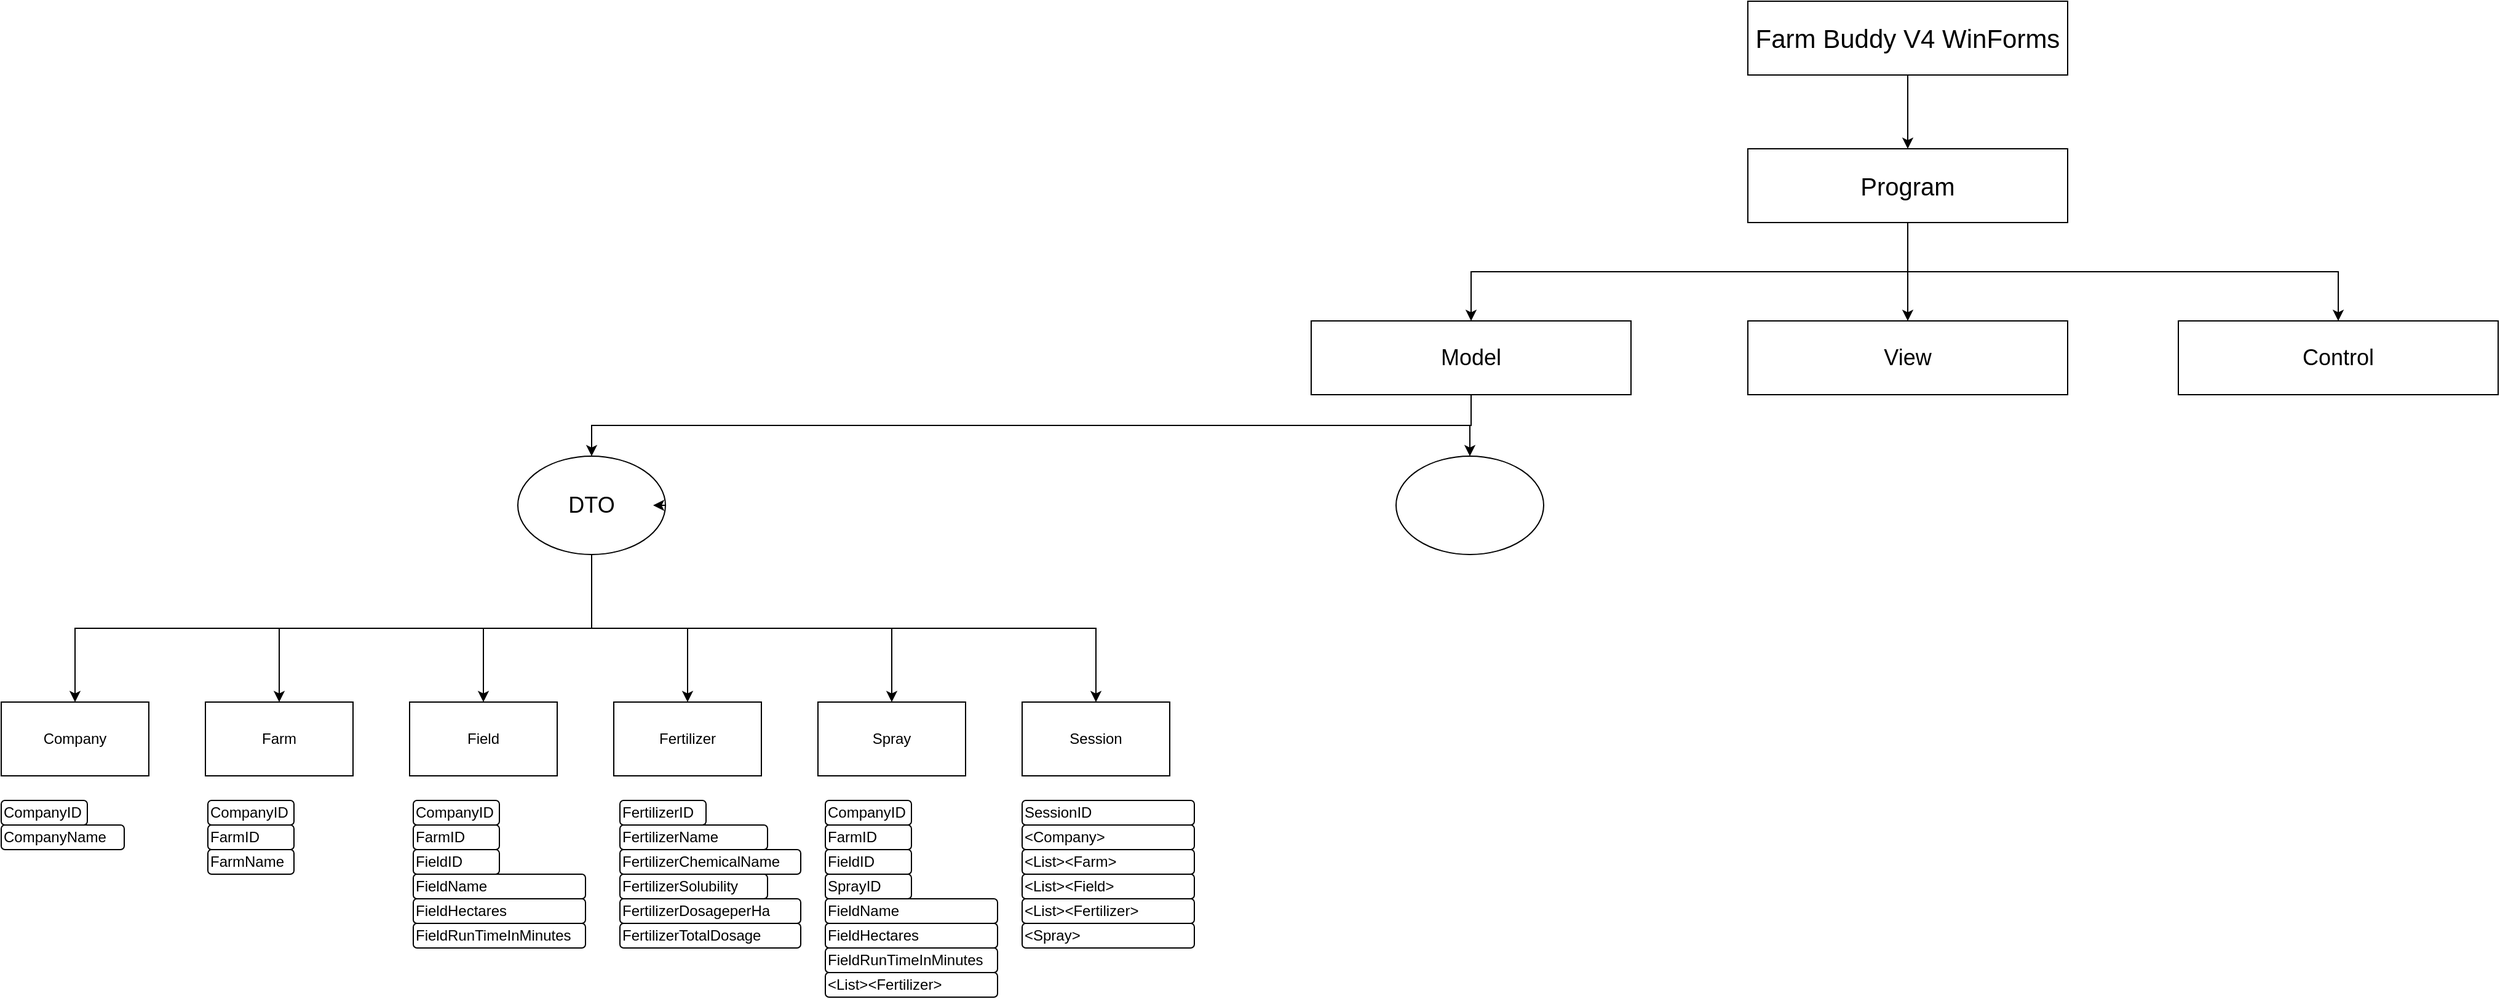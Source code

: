 <mxfile version="26.0.8">
  <diagram name="Page-1" id="rvxdswPpxdnA73cwBW_b">
    <mxGraphModel dx="1862" dy="1734" grid="1" gridSize="10" guides="1" tooltips="1" connect="1" arrows="1" fold="1" page="1" pageScale="1" pageWidth="827" pageHeight="1169" math="0" shadow="0">
      <root>
        <mxCell id="0" />
        <mxCell id="1" parent="0" />
        <mxCell id="GMc7GOkL7Nr8vXzrnaBm-32" style="edgeStyle=orthogonalEdgeStyle;rounded=0;orthogonalLoop=1;jettySize=auto;html=1;exitX=0.5;exitY=1;exitDx=0;exitDy=0;entryX=0.5;entryY=0;entryDx=0;entryDy=0;" edge="1" parent="1" source="4lTw-KqsmBAIjCPtbyVE-1" target="GMc7GOkL7Nr8vXzrnaBm-29">
          <mxGeometry relative="1" as="geometry" />
        </mxCell>
        <mxCell id="GMc7GOkL7Nr8vXzrnaBm-33" style="edgeStyle=orthogonalEdgeStyle;rounded=0;orthogonalLoop=1;jettySize=auto;html=1;exitX=0.5;exitY=1;exitDx=0;exitDy=0;entryX=0.5;entryY=0;entryDx=0;entryDy=0;" edge="1" parent="1" source="4lTw-KqsmBAIjCPtbyVE-1" target="GMc7GOkL7Nr8vXzrnaBm-27">
          <mxGeometry relative="1" as="geometry" />
        </mxCell>
        <mxCell id="4lTw-KqsmBAIjCPtbyVE-1" value="&lt;div&gt;&lt;font&gt;Model&lt;/font&gt;&lt;/div&gt;" style="rounded=0;whiteSpace=wrap;html=1;align=center;fontSize=18;" parent="1" vertex="1">
          <mxGeometry x="345" y="10" width="260" height="60" as="geometry" />
        </mxCell>
        <mxCell id="4lTw-KqsmBAIjCPtbyVE-12" value="Company" style="rounded=0;whiteSpace=wrap;html=1;verticalAlign=middle;" parent="1" vertex="1">
          <mxGeometry x="-720" y="320" width="120" height="60" as="geometry" />
        </mxCell>
        <mxCell id="4lTw-KqsmBAIjCPtbyVE-13" value="Farm" style="rounded=0;whiteSpace=wrap;html=1;verticalAlign=middle;" parent="1" vertex="1">
          <mxGeometry x="-554" y="320" width="120" height="60" as="geometry" />
        </mxCell>
        <mxCell id="4lTw-KqsmBAIjCPtbyVE-14" value="Field" style="rounded=0;whiteSpace=wrap;html=1;verticalAlign=middle;" parent="1" vertex="1">
          <mxGeometry x="-388" y="320" width="120" height="60" as="geometry" />
        </mxCell>
        <mxCell id="4lTw-KqsmBAIjCPtbyVE-20" value="&lt;div&gt;Fertilizer&lt;/div&gt;" style="rounded=0;whiteSpace=wrap;html=1;verticalAlign=middle;" parent="1" vertex="1">
          <mxGeometry x="-222" y="320" width="120" height="60" as="geometry" />
        </mxCell>
        <mxCell id="4lTw-KqsmBAIjCPtbyVE-21" value="&lt;div&gt;Spray&lt;/div&gt;" style="rounded=0;whiteSpace=wrap;html=1;verticalAlign=middle;" parent="1" vertex="1">
          <mxGeometry x="-56" y="320" width="120" height="60" as="geometry" />
        </mxCell>
        <mxCell id="4lTw-KqsmBAIjCPtbyVE-23" value="&lt;div&gt;CompanyID&lt;/div&gt;" style="rounded=1;whiteSpace=wrap;html=1;align=left;" parent="1" vertex="1">
          <mxGeometry x="-720" y="400" width="70" height="20" as="geometry" />
        </mxCell>
        <mxCell id="4lTw-KqsmBAIjCPtbyVE-24" value="&lt;div&gt;CompanyID&lt;/div&gt;" style="rounded=1;whiteSpace=wrap;html=1;align=left;" parent="1" vertex="1">
          <mxGeometry x="-552" y="400" width="70" height="20" as="geometry" />
        </mxCell>
        <mxCell id="4lTw-KqsmBAIjCPtbyVE-26" value="&lt;div&gt;CompanyID&lt;/div&gt;" style="rounded=1;whiteSpace=wrap;html=1;align=left;" parent="1" vertex="1">
          <mxGeometry x="-385" y="400" width="70" height="20" as="geometry" />
        </mxCell>
        <mxCell id="4lTw-KqsmBAIjCPtbyVE-27" value="&lt;div&gt;FertilizerID&lt;/div&gt;" style="rounded=1;whiteSpace=wrap;html=1;align=left;" parent="1" vertex="1">
          <mxGeometry x="-217" y="400" width="70" height="20" as="geometry" />
        </mxCell>
        <mxCell id="4lTw-KqsmBAIjCPtbyVE-31" value="&lt;div&gt;FarmName&lt;/div&gt;" style="rounded=1;whiteSpace=wrap;html=1;align=left;" parent="1" vertex="1">
          <mxGeometry x="-552" y="440" width="70" height="20" as="geometry" />
        </mxCell>
        <mxCell id="4lTw-KqsmBAIjCPtbyVE-32" value="&lt;div&gt;CompanyName&lt;/div&gt;" style="rounded=1;whiteSpace=wrap;html=1;align=left;" parent="1" vertex="1">
          <mxGeometry x="-720" y="420" width="100" height="20" as="geometry" />
        </mxCell>
        <mxCell id="4lTw-KqsmBAIjCPtbyVE-33" value="&lt;div&gt;FarmID&lt;/div&gt;" style="rounded=1;whiteSpace=wrap;html=1;align=left;" parent="1" vertex="1">
          <mxGeometry x="-552" y="420" width="70" height="20" as="geometry" />
        </mxCell>
        <mxCell id="4lTw-KqsmBAIjCPtbyVE-34" value="&lt;div&gt;FarmID&lt;/div&gt;" style="rounded=1;whiteSpace=wrap;html=1;align=left;" parent="1" vertex="1">
          <mxGeometry x="-385" y="420" width="70" height="20" as="geometry" />
        </mxCell>
        <mxCell id="4lTw-KqsmBAIjCPtbyVE-35" value="&lt;div&gt;FieldID&lt;/div&gt;" style="rounded=1;whiteSpace=wrap;html=1;align=left;" parent="1" vertex="1">
          <mxGeometry x="-385" y="440" width="70" height="20" as="geometry" />
        </mxCell>
        <mxCell id="4lTw-KqsmBAIjCPtbyVE-40" value="&lt;div&gt;CompanyID&lt;/div&gt;" style="rounded=1;whiteSpace=wrap;html=1;align=left;" parent="1" vertex="1">
          <mxGeometry x="-50" y="400" width="70" height="20" as="geometry" />
        </mxCell>
        <mxCell id="4lTw-KqsmBAIjCPtbyVE-41" value="&lt;div&gt;FarmID&lt;/div&gt;" style="rounded=1;whiteSpace=wrap;html=1;align=left;" parent="1" vertex="1">
          <mxGeometry x="-50" y="420" width="70" height="20" as="geometry" />
        </mxCell>
        <mxCell id="4lTw-KqsmBAIjCPtbyVE-42" value="&lt;div&gt;FieldID&lt;/div&gt;" style="rounded=1;whiteSpace=wrap;html=1;align=left;" parent="1" vertex="1">
          <mxGeometry x="-50" y="440" width="70" height="20" as="geometry" />
        </mxCell>
        <mxCell id="4lTw-KqsmBAIjCPtbyVE-43" value="&lt;div&gt;SprayID&lt;/div&gt;" style="rounded=1;whiteSpace=wrap;html=1;align=left;" parent="1" vertex="1">
          <mxGeometry x="-50" y="460" width="70" height="20" as="geometry" />
        </mxCell>
        <mxCell id="4lTw-KqsmBAIjCPtbyVE-46" value="FieldName" style="rounded=1;whiteSpace=wrap;html=1;align=left;" parent="1" vertex="1">
          <mxGeometry x="-385" y="460" width="140" height="20" as="geometry" />
        </mxCell>
        <mxCell id="4lTw-KqsmBAIjCPtbyVE-47" value="&lt;div&gt;FieldHectares&lt;/div&gt;" style="rounded=1;whiteSpace=wrap;html=1;align=left;" parent="1" vertex="1">
          <mxGeometry x="-385" y="480" width="140" height="20" as="geometry" />
        </mxCell>
        <mxCell id="4lTw-KqsmBAIjCPtbyVE-48" value="FieldRunTimeInMinutes" style="rounded=1;whiteSpace=wrap;html=1;align=left;" parent="1" vertex="1">
          <mxGeometry x="-385" y="500" width="140" height="20" as="geometry" />
        </mxCell>
        <mxCell id="4lTw-KqsmBAIjCPtbyVE-51" value="&lt;div&gt;FertilizerName&lt;/div&gt;" style="rounded=1;whiteSpace=wrap;html=1;align=left;" parent="1" vertex="1">
          <mxGeometry x="-217" y="420" width="120" height="20" as="geometry" />
        </mxCell>
        <mxCell id="4lTw-KqsmBAIjCPtbyVE-53" value="FieldName" style="rounded=1;whiteSpace=wrap;html=1;align=left;" parent="1" vertex="1">
          <mxGeometry x="-50" y="480" width="140" height="20" as="geometry" />
        </mxCell>
        <mxCell id="4lTw-KqsmBAIjCPtbyVE-54" value="&lt;div&gt;FieldHectares&lt;/div&gt;" style="rounded=1;whiteSpace=wrap;html=1;align=left;" parent="1" vertex="1">
          <mxGeometry x="-50" y="500" width="140" height="20" as="geometry" />
        </mxCell>
        <mxCell id="4lTw-KqsmBAIjCPtbyVE-55" value="FieldRunTimeInMinutes" style="rounded=1;whiteSpace=wrap;html=1;align=left;" parent="1" vertex="1">
          <mxGeometry x="-50" y="520" width="140" height="20" as="geometry" />
        </mxCell>
        <mxCell id="4lTw-KqsmBAIjCPtbyVE-59" value="FertilizerChemicalName" style="rounded=1;whiteSpace=wrap;html=1;align=left;" parent="1" vertex="1">
          <mxGeometry x="-217" y="440" width="147" height="20" as="geometry" />
        </mxCell>
        <mxCell id="4lTw-KqsmBAIjCPtbyVE-60" value="&lt;div&gt;FertilizerSolubility&lt;/div&gt;" style="rounded=1;whiteSpace=wrap;html=1;align=left;" parent="1" vertex="1">
          <mxGeometry x="-217" y="460" width="120" height="20" as="geometry" />
        </mxCell>
        <mxCell id="4lTw-KqsmBAIjCPtbyVE-61" value="&lt;div&gt;FertilizerDosageperHa&lt;/div&gt;" style="rounded=1;whiteSpace=wrap;html=1;align=left;" parent="1" vertex="1">
          <mxGeometry x="-217" y="480" width="147" height="20" as="geometry" />
        </mxCell>
        <mxCell id="4lTw-KqsmBAIjCPtbyVE-62" value="&lt;div&gt;FertilizerTotalDosage&lt;/div&gt;" style="rounded=1;whiteSpace=wrap;html=1;align=left;" parent="1" vertex="1">
          <mxGeometry x="-217" y="500" width="147" height="20" as="geometry" />
        </mxCell>
        <mxCell id="4lTw-KqsmBAIjCPtbyVE-63" value="&amp;lt;List&amp;gt;&amp;lt;Fertilizer&amp;gt;" style="rounded=1;whiteSpace=wrap;html=1;align=left;" parent="1" vertex="1">
          <mxGeometry x="-50" y="540" width="140" height="20" as="geometry" />
        </mxCell>
        <mxCell id="GMc7GOkL7Nr8vXzrnaBm-2" value="&lt;div&gt;Session&lt;/div&gt;" style="rounded=0;whiteSpace=wrap;html=1;verticalAlign=middle;" vertex="1" parent="1">
          <mxGeometry x="110" y="320" width="120" height="60" as="geometry" />
        </mxCell>
        <mxCell id="GMc7GOkL7Nr8vXzrnaBm-7" value="SessionID" style="rounded=1;whiteSpace=wrap;html=1;align=left;" vertex="1" parent="1">
          <mxGeometry x="110" y="400" width="140" height="20" as="geometry" />
        </mxCell>
        <mxCell id="GMc7GOkL7Nr8vXzrnaBm-8" value="&amp;lt;Company&amp;gt;" style="rounded=1;whiteSpace=wrap;html=1;align=left;" vertex="1" parent="1">
          <mxGeometry x="110" y="420" width="140" height="20" as="geometry" />
        </mxCell>
        <mxCell id="GMc7GOkL7Nr8vXzrnaBm-9" value="&amp;lt;List&amp;gt;&amp;lt;Farm&amp;gt;" style="rounded=1;whiteSpace=wrap;html=1;align=left;" vertex="1" parent="1">
          <mxGeometry x="110" y="440" width="140" height="20" as="geometry" />
        </mxCell>
        <mxCell id="GMc7GOkL7Nr8vXzrnaBm-10" value="&amp;lt;List&amp;gt;&amp;lt;Field&amp;gt;" style="rounded=1;whiteSpace=wrap;html=1;align=left;" vertex="1" parent="1">
          <mxGeometry x="110" y="460" width="140" height="20" as="geometry" />
        </mxCell>
        <mxCell id="GMc7GOkL7Nr8vXzrnaBm-11" value="&amp;lt;List&amp;gt;&amp;lt;Fertilizer&amp;gt;" style="rounded=1;whiteSpace=wrap;html=1;align=left;" vertex="1" parent="1">
          <mxGeometry x="110" y="480" width="140" height="20" as="geometry" />
        </mxCell>
        <mxCell id="GMc7GOkL7Nr8vXzrnaBm-12" value="&amp;lt;Spray&amp;gt;" style="rounded=1;whiteSpace=wrap;html=1;align=left;" vertex="1" parent="1">
          <mxGeometry x="110" y="500" width="140" height="20" as="geometry" />
        </mxCell>
        <mxCell id="GMc7GOkL7Nr8vXzrnaBm-35" style="edgeStyle=orthogonalEdgeStyle;rounded=0;orthogonalLoop=1;jettySize=auto;html=1;exitX=0.5;exitY=1;exitDx=0;exitDy=0;entryX=0.5;entryY=0;entryDx=0;entryDy=0;" edge="1" parent="1" source="GMc7GOkL7Nr8vXzrnaBm-27" target="4lTw-KqsmBAIjCPtbyVE-12">
          <mxGeometry relative="1" as="geometry" />
        </mxCell>
        <mxCell id="GMc7GOkL7Nr8vXzrnaBm-36" style="edgeStyle=orthogonalEdgeStyle;rounded=0;orthogonalLoop=1;jettySize=auto;html=1;exitX=0.5;exitY=1;exitDx=0;exitDy=0;entryX=0.5;entryY=0;entryDx=0;entryDy=0;" edge="1" parent="1" source="GMc7GOkL7Nr8vXzrnaBm-27" target="4lTw-KqsmBAIjCPtbyVE-13">
          <mxGeometry relative="1" as="geometry" />
        </mxCell>
        <mxCell id="GMc7GOkL7Nr8vXzrnaBm-37" style="edgeStyle=orthogonalEdgeStyle;rounded=0;orthogonalLoop=1;jettySize=auto;html=1;exitX=0.5;exitY=1;exitDx=0;exitDy=0;entryX=0.5;entryY=0;entryDx=0;entryDy=0;" edge="1" parent="1" source="GMc7GOkL7Nr8vXzrnaBm-27" target="4lTw-KqsmBAIjCPtbyVE-14">
          <mxGeometry relative="1" as="geometry" />
        </mxCell>
        <mxCell id="GMc7GOkL7Nr8vXzrnaBm-38" style="edgeStyle=orthogonalEdgeStyle;rounded=0;orthogonalLoop=1;jettySize=auto;html=1;exitX=0.5;exitY=1;exitDx=0;exitDy=0;entryX=0.5;entryY=0;entryDx=0;entryDy=0;" edge="1" parent="1" source="GMc7GOkL7Nr8vXzrnaBm-27" target="4lTw-KqsmBAIjCPtbyVE-20">
          <mxGeometry relative="1" as="geometry" />
        </mxCell>
        <mxCell id="GMc7GOkL7Nr8vXzrnaBm-39" style="edgeStyle=orthogonalEdgeStyle;rounded=0;orthogonalLoop=1;jettySize=auto;html=1;exitX=0.5;exitY=1;exitDx=0;exitDy=0;entryX=0.5;entryY=0;entryDx=0;entryDy=0;" edge="1" parent="1" source="GMc7GOkL7Nr8vXzrnaBm-27" target="4lTw-KqsmBAIjCPtbyVE-21">
          <mxGeometry relative="1" as="geometry" />
        </mxCell>
        <mxCell id="GMc7GOkL7Nr8vXzrnaBm-40" style="edgeStyle=orthogonalEdgeStyle;rounded=0;orthogonalLoop=1;jettySize=auto;html=1;exitX=0.5;exitY=1;exitDx=0;exitDy=0;entryX=0.5;entryY=0;entryDx=0;entryDy=0;" edge="1" parent="1" source="GMc7GOkL7Nr8vXzrnaBm-27" target="GMc7GOkL7Nr8vXzrnaBm-2">
          <mxGeometry relative="1" as="geometry" />
        </mxCell>
        <mxCell id="GMc7GOkL7Nr8vXzrnaBm-27" value="DTO" style="ellipse;whiteSpace=wrap;html=1;fontSize=18;" vertex="1" parent="1">
          <mxGeometry x="-300" y="120" width="120" height="80" as="geometry" />
        </mxCell>
        <mxCell id="GMc7GOkL7Nr8vXzrnaBm-28" style="edgeStyle=orthogonalEdgeStyle;rounded=0;orthogonalLoop=1;jettySize=auto;html=1;exitX=1;exitY=0.5;exitDx=0;exitDy=0;entryX=0.917;entryY=0.507;entryDx=0;entryDy=0;entryPerimeter=0;" edge="1" parent="1" source="GMc7GOkL7Nr8vXzrnaBm-27" target="GMc7GOkL7Nr8vXzrnaBm-27">
          <mxGeometry relative="1" as="geometry" />
        </mxCell>
        <mxCell id="GMc7GOkL7Nr8vXzrnaBm-29" value="" style="ellipse;whiteSpace=wrap;html=1;" vertex="1" parent="1">
          <mxGeometry x="414" y="120" width="120" height="80" as="geometry" />
        </mxCell>
        <mxCell id="GMc7GOkL7Nr8vXzrnaBm-47" style="edgeStyle=orthogonalEdgeStyle;rounded=0;orthogonalLoop=1;jettySize=auto;html=1;exitX=0.5;exitY=1;exitDx=0;exitDy=0;entryX=0.5;entryY=0;entryDx=0;entryDy=0;" edge="1" parent="1" source="GMc7GOkL7Nr8vXzrnaBm-41" target="GMc7GOkL7Nr8vXzrnaBm-42">
          <mxGeometry relative="1" as="geometry" />
        </mxCell>
        <mxCell id="GMc7GOkL7Nr8vXzrnaBm-41" value="Farm Buddy V4 WinForms" style="rounded=0;whiteSpace=wrap;html=1;align=center;fontSize=21;" vertex="1" parent="1">
          <mxGeometry x="700" y="-250" width="260" height="60" as="geometry" />
        </mxCell>
        <mxCell id="GMc7GOkL7Nr8vXzrnaBm-48" style="edgeStyle=orthogonalEdgeStyle;rounded=0;orthogonalLoop=1;jettySize=auto;html=1;exitX=0.5;exitY=1;exitDx=0;exitDy=0;entryX=0.5;entryY=0;entryDx=0;entryDy=0;" edge="1" parent="1" source="GMc7GOkL7Nr8vXzrnaBm-42" target="GMc7GOkL7Nr8vXzrnaBm-43">
          <mxGeometry relative="1" as="geometry" />
        </mxCell>
        <mxCell id="GMc7GOkL7Nr8vXzrnaBm-49" style="edgeStyle=orthogonalEdgeStyle;rounded=0;orthogonalLoop=1;jettySize=auto;html=1;exitX=0.5;exitY=1;exitDx=0;exitDy=0;entryX=0.5;entryY=0;entryDx=0;entryDy=0;" edge="1" parent="1" source="GMc7GOkL7Nr8vXzrnaBm-42" target="4lTw-KqsmBAIjCPtbyVE-1">
          <mxGeometry relative="1" as="geometry" />
        </mxCell>
        <mxCell id="GMc7GOkL7Nr8vXzrnaBm-51" style="edgeStyle=orthogonalEdgeStyle;rounded=0;orthogonalLoop=1;jettySize=auto;html=1;exitX=0.5;exitY=1;exitDx=0;exitDy=0;entryX=0.5;entryY=0;entryDx=0;entryDy=0;" edge="1" parent="1" source="GMc7GOkL7Nr8vXzrnaBm-42" target="GMc7GOkL7Nr8vXzrnaBm-50">
          <mxGeometry relative="1" as="geometry" />
        </mxCell>
        <mxCell id="GMc7GOkL7Nr8vXzrnaBm-42" value="&lt;div&gt;Program&lt;/div&gt;" style="rounded=0;whiteSpace=wrap;html=1;align=center;fontSize=20;" vertex="1" parent="1">
          <mxGeometry x="700" y="-130" width="260" height="60" as="geometry" />
        </mxCell>
        <mxCell id="GMc7GOkL7Nr8vXzrnaBm-43" value="View" style="rounded=0;whiteSpace=wrap;html=1;align=center;fontSize=18;" vertex="1" parent="1">
          <mxGeometry x="700" y="10" width="260" height="60" as="geometry" />
        </mxCell>
        <mxCell id="GMc7GOkL7Nr8vXzrnaBm-50" value="Control" style="rounded=0;whiteSpace=wrap;html=1;align=center;fontSize=18;" vertex="1" parent="1">
          <mxGeometry x="1050" y="10" width="260" height="60" as="geometry" />
        </mxCell>
      </root>
    </mxGraphModel>
  </diagram>
</mxfile>

